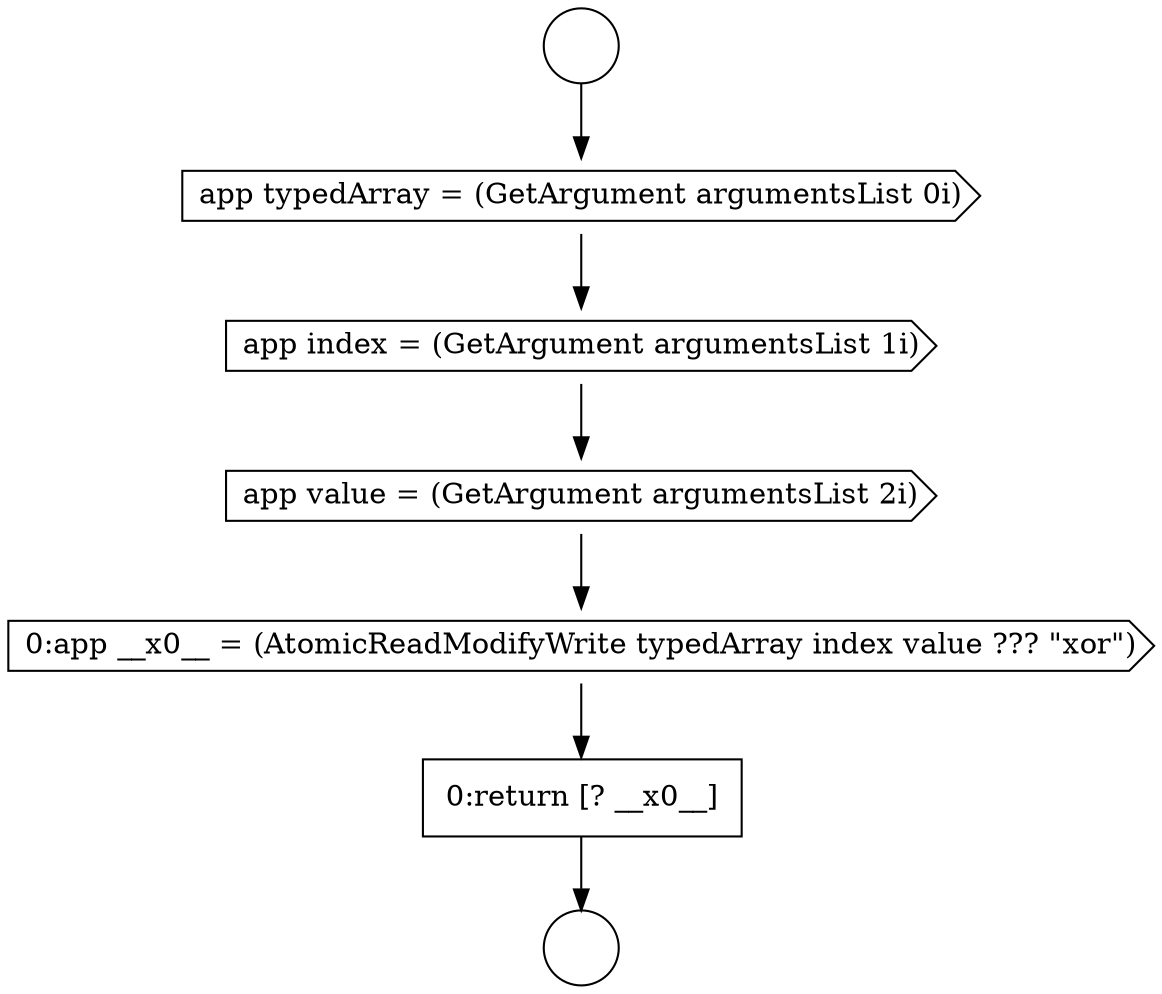 digraph {
  node15979 [shape=circle label=" " color="black" fillcolor="white" style=filled]
  node15984 [shape=none, margin=0, label=<<font color="black">
    <table border="0" cellborder="1" cellspacing="0" cellpadding="10">
      <tr><td align="left">0:return [? __x0__]</td></tr>
    </table>
  </font>> color="black" fillcolor="white" style=filled]
  node15982 [shape=cds, label=<<font color="black">app value = (GetArgument argumentsList 2i)</font>> color="black" fillcolor="white" style=filled]
  node15980 [shape=cds, label=<<font color="black">app typedArray = (GetArgument argumentsList 0i)</font>> color="black" fillcolor="white" style=filled]
  node15981 [shape=cds, label=<<font color="black">app index = (GetArgument argumentsList 1i)</font>> color="black" fillcolor="white" style=filled]
  node15978 [shape=circle label=" " color="black" fillcolor="white" style=filled]
  node15983 [shape=cds, label=<<font color="black">0:app __x0__ = (AtomicReadModifyWrite typedArray index value ??? &quot;xor&quot;)</font>> color="black" fillcolor="white" style=filled]
  node15980 -> node15981 [ color="black"]
  node15978 -> node15980 [ color="black"]
  node15983 -> node15984 [ color="black"]
  node15984 -> node15979 [ color="black"]
  node15982 -> node15983 [ color="black"]
  node15981 -> node15982 [ color="black"]
}
